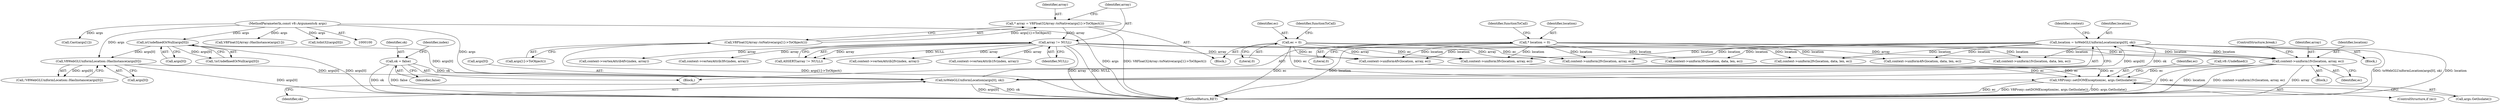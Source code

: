 digraph "0_Chrome_e9372a1bfd3588a80fcf49aa07321f0971dd6091_64@pointer" {
"1000189" [label="(Call,context->uniform1fv(location, array, ec))"];
"1000154" [label="(Call,location = toWebGLUniformLocation(args[0], ok))"];
"1000156" [label="(Call,toWebGLUniformLocation(args[0], ok))"];
"1000141" [label="(Call,isUndefinedOrNull(args[0]))"];
"1000101" [label="(MethodParameterIn,const v8::Arguments& args)"];
"1000146" [label="(Call,V8WebGLUniformLocation::HasInstance(args[0]))"];
"1000111" [label="(Call,ok = false)"];
"1000120" [label="(Call,* location = 0)"];
"1000178" [label="(Call,array != NULL)"];
"1000173" [label="(Call,* array = V8Float32Array::toNative(args[1]->ToObject()))"];
"1000175" [label="(Call,V8Float32Array::toNative(args[1]->ToObject()))"];
"1000182" [label="(Call,ec = 0)"];
"1000237" [label="(Call,V8Proxy::setDOMException(ec, args.GetIsolate()))"];
"1000193" [label="(ControlStructure,break;)"];
"1000218" [label="(Call,context->vertexAttrib2fv(index, array))"];
"1000142" [label="(Call,args[0])"];
"1000183" [label="(Identifier,ec)"];
"1000213" [label="(Call,context->vertexAttrib1fv(index, array))"];
"1000175" [label="(Call,V8Float32Array::toNative(args[1]->ToObject()))"];
"1000111" [label="(Call,ok = false)"];
"1000113" [label="(Identifier,false)"];
"1000251" [label="(Call,Cast(args[1]))"];
"1000207" [label="(Call,context->uniform4fv(location, array, ec))"];
"1000163" [label="(Identifier,context)"];
"1000282" [label="(Call,context->uniform1fv(location, data, len, ec))"];
"1000160" [label="(Identifier,ok)"];
"1000235" [label="(ControlStructure,if (ec))"];
"1000345" [label="(MethodReturn,RET)"];
"1000120" [label="(Call,* location = 0)"];
"1000125" [label="(Identifier,functionToCall)"];
"1000156" [label="(Call,toWebGLUniformLocation(args[0], ok))"];
"1000201" [label="(Call,context->uniform3fv(location, array, ec))"];
"1000167" [label="(Call,V8Float32Array::HasInstance(args[1]))"];
"1000157" [label="(Call,args[0])"];
"1000103" [label="(Block,)"];
"1000180" [label="(Identifier,NULL)"];
"1000171" [label="(Block,)"];
"1000122" [label="(Literal,0)"];
"1000155" [label="(Identifier,location)"];
"1000296" [label="(Call,context->uniform3fv(location, data, len, ec))"];
"1000140" [label="(Call,!isUndefinedOrNull(args[0]))"];
"1000189" [label="(Call,context->uniform1fv(location, array, ec))"];
"1000289" [label="(Call,context->uniform2fv(location, data, len, ec))"];
"1000303" [label="(Call,context->uniform4fv(location, data, len, ec))"];
"1000237" [label="(Call,V8Proxy::setDOMException(ec, args.GetIsolate()))"];
"1000173" [label="(Call,* array = V8Float32Array::toNative(args[1]->ToObject()))"];
"1000241" [label="(Call,v8::Undefined())"];
"1000147" [label="(Call,args[0])"];
"1000186" [label="(Identifier,functionToCall)"];
"1000141" [label="(Call,isUndefinedOrNull(args[0]))"];
"1000174" [label="(Identifier,array)"];
"1000176" [label="(Call,args[1]->ToObject())"];
"1000128" [label="(Call,toInt32(args[0]))"];
"1000116" [label="(Identifier,index)"];
"1000133" [label="(Block,)"];
"1000187" [label="(Block,)"];
"1000191" [label="(Identifier,array)"];
"1000192" [label="(Identifier,ec)"];
"1000228" [label="(Call,context->vertexAttrib4fv(index, array))"];
"1000223" [label="(Call,context->vertexAttrib3fv(index, array))"];
"1000184" [label="(Literal,0)"];
"1000190" [label="(Identifier,location)"];
"1000178" [label="(Call,array != NULL)"];
"1000177" [label="(Call,ASSERT(array != NULL))"];
"1000238" [label="(Identifier,ec)"];
"1000112" [label="(Identifier,ok)"];
"1000182" [label="(Call,ec = 0)"];
"1000121" [label="(Identifier,location)"];
"1000179" [label="(Identifier,array)"];
"1000195" [label="(Call,context->uniform2fv(location, array, ec))"];
"1000146" [label="(Call,V8WebGLUniformLocation::HasInstance(args[0]))"];
"1000101" [label="(MethodParameterIn,const v8::Arguments& args)"];
"1000154" [label="(Call,location = toWebGLUniformLocation(args[0], ok))"];
"1000239" [label="(Call,args.GetIsolate())"];
"1000145" [label="(Call,!V8WebGLUniformLocation::HasInstance(args[0]))"];
"1000189" -> "1000187"  [label="AST: "];
"1000189" -> "1000192"  [label="CFG: "];
"1000190" -> "1000189"  [label="AST: "];
"1000191" -> "1000189"  [label="AST: "];
"1000192" -> "1000189"  [label="AST: "];
"1000193" -> "1000189"  [label="CFG: "];
"1000189" -> "1000345"  [label="DDG: location"];
"1000189" -> "1000345"  [label="DDG: context->uniform1fv(location, array, ec)"];
"1000189" -> "1000345"  [label="DDG: array"];
"1000189" -> "1000345"  [label="DDG: ec"];
"1000154" -> "1000189"  [label="DDG: location"];
"1000120" -> "1000189"  [label="DDG: location"];
"1000178" -> "1000189"  [label="DDG: array"];
"1000182" -> "1000189"  [label="DDG: ec"];
"1000189" -> "1000237"  [label="DDG: ec"];
"1000154" -> "1000133"  [label="AST: "];
"1000154" -> "1000156"  [label="CFG: "];
"1000155" -> "1000154"  [label="AST: "];
"1000156" -> "1000154"  [label="AST: "];
"1000163" -> "1000154"  [label="CFG: "];
"1000154" -> "1000345"  [label="DDG: location"];
"1000154" -> "1000345"  [label="DDG: toWebGLUniformLocation(args[0], ok)"];
"1000156" -> "1000154"  [label="DDG: args[0]"];
"1000156" -> "1000154"  [label="DDG: ok"];
"1000154" -> "1000195"  [label="DDG: location"];
"1000154" -> "1000201"  [label="DDG: location"];
"1000154" -> "1000207"  [label="DDG: location"];
"1000154" -> "1000282"  [label="DDG: location"];
"1000154" -> "1000289"  [label="DDG: location"];
"1000154" -> "1000296"  [label="DDG: location"];
"1000154" -> "1000303"  [label="DDG: location"];
"1000156" -> "1000160"  [label="CFG: "];
"1000157" -> "1000156"  [label="AST: "];
"1000160" -> "1000156"  [label="AST: "];
"1000156" -> "1000345"  [label="DDG: args[0]"];
"1000156" -> "1000345"  [label="DDG: ok"];
"1000141" -> "1000156"  [label="DDG: args[0]"];
"1000146" -> "1000156"  [label="DDG: args[0]"];
"1000101" -> "1000156"  [label="DDG: args"];
"1000111" -> "1000156"  [label="DDG: ok"];
"1000141" -> "1000140"  [label="AST: "];
"1000141" -> "1000142"  [label="CFG: "];
"1000142" -> "1000141"  [label="AST: "];
"1000140" -> "1000141"  [label="CFG: "];
"1000141" -> "1000345"  [label="DDG: args[0]"];
"1000141" -> "1000140"  [label="DDG: args[0]"];
"1000101" -> "1000141"  [label="DDG: args"];
"1000141" -> "1000146"  [label="DDG: args[0]"];
"1000101" -> "1000100"  [label="AST: "];
"1000101" -> "1000345"  [label="DDG: args"];
"1000101" -> "1000128"  [label="DDG: args"];
"1000101" -> "1000146"  [label="DDG: args"];
"1000101" -> "1000167"  [label="DDG: args"];
"1000101" -> "1000251"  [label="DDG: args"];
"1000146" -> "1000145"  [label="AST: "];
"1000146" -> "1000147"  [label="CFG: "];
"1000147" -> "1000146"  [label="AST: "];
"1000145" -> "1000146"  [label="CFG: "];
"1000146" -> "1000345"  [label="DDG: args[0]"];
"1000146" -> "1000145"  [label="DDG: args[0]"];
"1000111" -> "1000103"  [label="AST: "];
"1000111" -> "1000113"  [label="CFG: "];
"1000112" -> "1000111"  [label="AST: "];
"1000113" -> "1000111"  [label="AST: "];
"1000116" -> "1000111"  [label="CFG: "];
"1000111" -> "1000345"  [label="DDG: ok"];
"1000111" -> "1000345"  [label="DDG: false"];
"1000120" -> "1000103"  [label="AST: "];
"1000120" -> "1000122"  [label="CFG: "];
"1000121" -> "1000120"  [label="AST: "];
"1000122" -> "1000120"  [label="AST: "];
"1000125" -> "1000120"  [label="CFG: "];
"1000120" -> "1000345"  [label="DDG: location"];
"1000120" -> "1000195"  [label="DDG: location"];
"1000120" -> "1000201"  [label="DDG: location"];
"1000120" -> "1000207"  [label="DDG: location"];
"1000120" -> "1000282"  [label="DDG: location"];
"1000120" -> "1000289"  [label="DDG: location"];
"1000120" -> "1000296"  [label="DDG: location"];
"1000120" -> "1000303"  [label="DDG: location"];
"1000178" -> "1000177"  [label="AST: "];
"1000178" -> "1000180"  [label="CFG: "];
"1000179" -> "1000178"  [label="AST: "];
"1000180" -> "1000178"  [label="AST: "];
"1000177" -> "1000178"  [label="CFG: "];
"1000178" -> "1000345"  [label="DDG: array"];
"1000178" -> "1000345"  [label="DDG: NULL"];
"1000178" -> "1000177"  [label="DDG: array"];
"1000178" -> "1000177"  [label="DDG: NULL"];
"1000173" -> "1000178"  [label="DDG: array"];
"1000178" -> "1000195"  [label="DDG: array"];
"1000178" -> "1000201"  [label="DDG: array"];
"1000178" -> "1000207"  [label="DDG: array"];
"1000178" -> "1000213"  [label="DDG: array"];
"1000178" -> "1000218"  [label="DDG: array"];
"1000178" -> "1000223"  [label="DDG: array"];
"1000178" -> "1000228"  [label="DDG: array"];
"1000173" -> "1000171"  [label="AST: "];
"1000173" -> "1000175"  [label="CFG: "];
"1000174" -> "1000173"  [label="AST: "];
"1000175" -> "1000173"  [label="AST: "];
"1000179" -> "1000173"  [label="CFG: "];
"1000173" -> "1000345"  [label="DDG: V8Float32Array::toNative(args[1]->ToObject())"];
"1000175" -> "1000173"  [label="DDG: args[1]->ToObject()"];
"1000175" -> "1000176"  [label="CFG: "];
"1000176" -> "1000175"  [label="AST: "];
"1000175" -> "1000345"  [label="DDG: args[1]->ToObject()"];
"1000182" -> "1000171"  [label="AST: "];
"1000182" -> "1000184"  [label="CFG: "];
"1000183" -> "1000182"  [label="AST: "];
"1000184" -> "1000182"  [label="AST: "];
"1000186" -> "1000182"  [label="CFG: "];
"1000182" -> "1000345"  [label="DDG: ec"];
"1000182" -> "1000195"  [label="DDG: ec"];
"1000182" -> "1000201"  [label="DDG: ec"];
"1000182" -> "1000207"  [label="DDG: ec"];
"1000182" -> "1000237"  [label="DDG: ec"];
"1000237" -> "1000235"  [label="AST: "];
"1000237" -> "1000239"  [label="CFG: "];
"1000238" -> "1000237"  [label="AST: "];
"1000239" -> "1000237"  [label="AST: "];
"1000241" -> "1000237"  [label="CFG: "];
"1000237" -> "1000345"  [label="DDG: V8Proxy::setDOMException(ec, args.GetIsolate())"];
"1000237" -> "1000345"  [label="DDG: args.GetIsolate()"];
"1000237" -> "1000345"  [label="DDG: ec"];
"1000207" -> "1000237"  [label="DDG: ec"];
"1000201" -> "1000237"  [label="DDG: ec"];
"1000195" -> "1000237"  [label="DDG: ec"];
}

